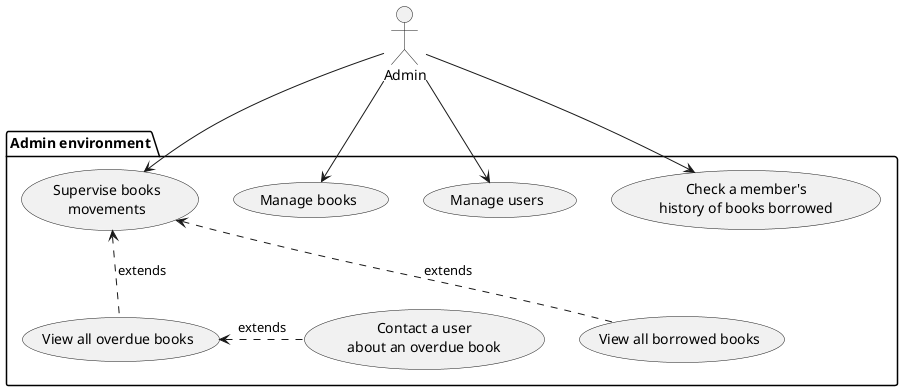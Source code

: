 @startuml admin_use_cases
' left to right direction
"Admin environment" as env
' "Database" as db
"Admin" as admin

package env {
    usecase "Supervise books\nmovements" as UC9
    usecase "Manage books" as UC2
    usecase "Manage users" as UC6
    usecase "View all borrowed books" as UC5
    usecase "View all overdue books" as UC10
    usecase "Contact a user\nabout an overdue book" as UC11
    usecase "Check a member's\nhistory of books borrowed" as UC12
}

admin -left-> UC9
UC9 <.down. UC5 : extends
UC9 <.down. UC10 : extends
UC10 <.right. UC11 : extends
admin -down-> UC2
admin -down-> UC6
admin -down-> UC12
' db --> env
' db -up-> UC2
' db -up-> UC6
' db -up-> UC12
' db -up-> UC9

@enduml